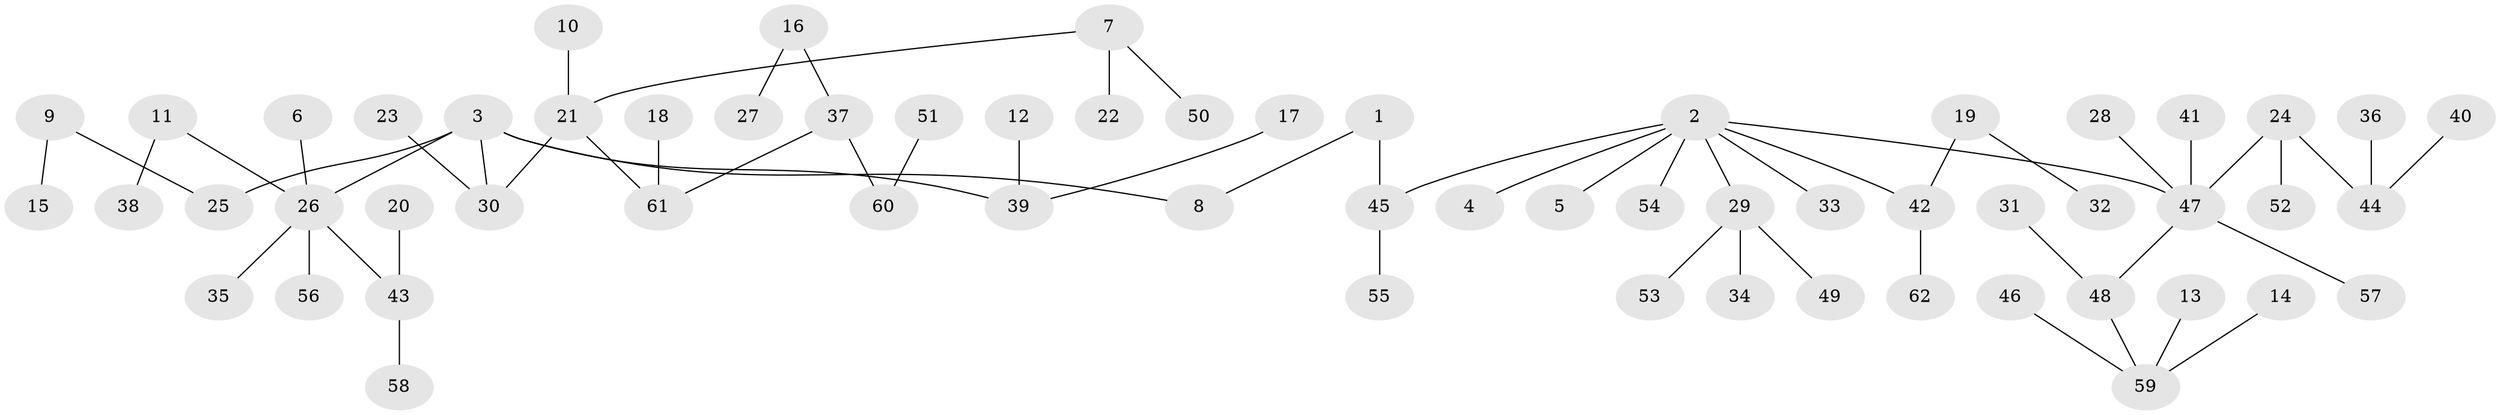 // original degree distribution, {4: 0.08064516129032258, 3: 0.12096774193548387, 8: 0.008064516129032258, 1: 0.5161290322580645, 2: 0.22580645161290322, 5: 0.03225806451612903, 6: 0.008064516129032258, 7: 0.008064516129032258}
// Generated by graph-tools (version 1.1) at 2025/50/03/09/25 03:50:16]
// undirected, 62 vertices, 61 edges
graph export_dot {
graph [start="1"]
  node [color=gray90,style=filled];
  1;
  2;
  3;
  4;
  5;
  6;
  7;
  8;
  9;
  10;
  11;
  12;
  13;
  14;
  15;
  16;
  17;
  18;
  19;
  20;
  21;
  22;
  23;
  24;
  25;
  26;
  27;
  28;
  29;
  30;
  31;
  32;
  33;
  34;
  35;
  36;
  37;
  38;
  39;
  40;
  41;
  42;
  43;
  44;
  45;
  46;
  47;
  48;
  49;
  50;
  51;
  52;
  53;
  54;
  55;
  56;
  57;
  58;
  59;
  60;
  61;
  62;
  1 -- 8 [weight=1.0];
  1 -- 45 [weight=1.0];
  2 -- 4 [weight=1.0];
  2 -- 5 [weight=1.0];
  2 -- 29 [weight=1.0];
  2 -- 33 [weight=1.0];
  2 -- 42 [weight=1.0];
  2 -- 45 [weight=1.0];
  2 -- 47 [weight=1.0];
  2 -- 54 [weight=1.0];
  3 -- 8 [weight=1.0];
  3 -- 25 [weight=1.0];
  3 -- 26 [weight=1.0];
  3 -- 30 [weight=1.0];
  3 -- 39 [weight=1.0];
  6 -- 26 [weight=1.0];
  7 -- 21 [weight=1.0];
  7 -- 22 [weight=1.0];
  7 -- 50 [weight=1.0];
  9 -- 15 [weight=1.0];
  9 -- 25 [weight=1.0];
  10 -- 21 [weight=1.0];
  11 -- 26 [weight=1.0];
  11 -- 38 [weight=1.0];
  12 -- 39 [weight=1.0];
  13 -- 59 [weight=1.0];
  14 -- 59 [weight=1.0];
  16 -- 27 [weight=1.0];
  16 -- 37 [weight=1.0];
  17 -- 39 [weight=1.0];
  18 -- 61 [weight=1.0];
  19 -- 32 [weight=1.0];
  19 -- 42 [weight=1.0];
  20 -- 43 [weight=1.0];
  21 -- 30 [weight=1.0];
  21 -- 61 [weight=1.0];
  23 -- 30 [weight=1.0];
  24 -- 44 [weight=1.0];
  24 -- 47 [weight=1.0];
  24 -- 52 [weight=1.0];
  26 -- 35 [weight=1.0];
  26 -- 43 [weight=1.0];
  26 -- 56 [weight=1.0];
  28 -- 47 [weight=1.0];
  29 -- 34 [weight=1.0];
  29 -- 49 [weight=1.0];
  29 -- 53 [weight=1.0];
  31 -- 48 [weight=1.0];
  36 -- 44 [weight=1.0];
  37 -- 60 [weight=1.0];
  37 -- 61 [weight=1.0];
  40 -- 44 [weight=1.0];
  41 -- 47 [weight=1.0];
  42 -- 62 [weight=1.0];
  43 -- 58 [weight=1.0];
  45 -- 55 [weight=1.0];
  46 -- 59 [weight=1.0];
  47 -- 48 [weight=1.0];
  47 -- 57 [weight=1.0];
  48 -- 59 [weight=1.0];
  51 -- 60 [weight=1.0];
}
